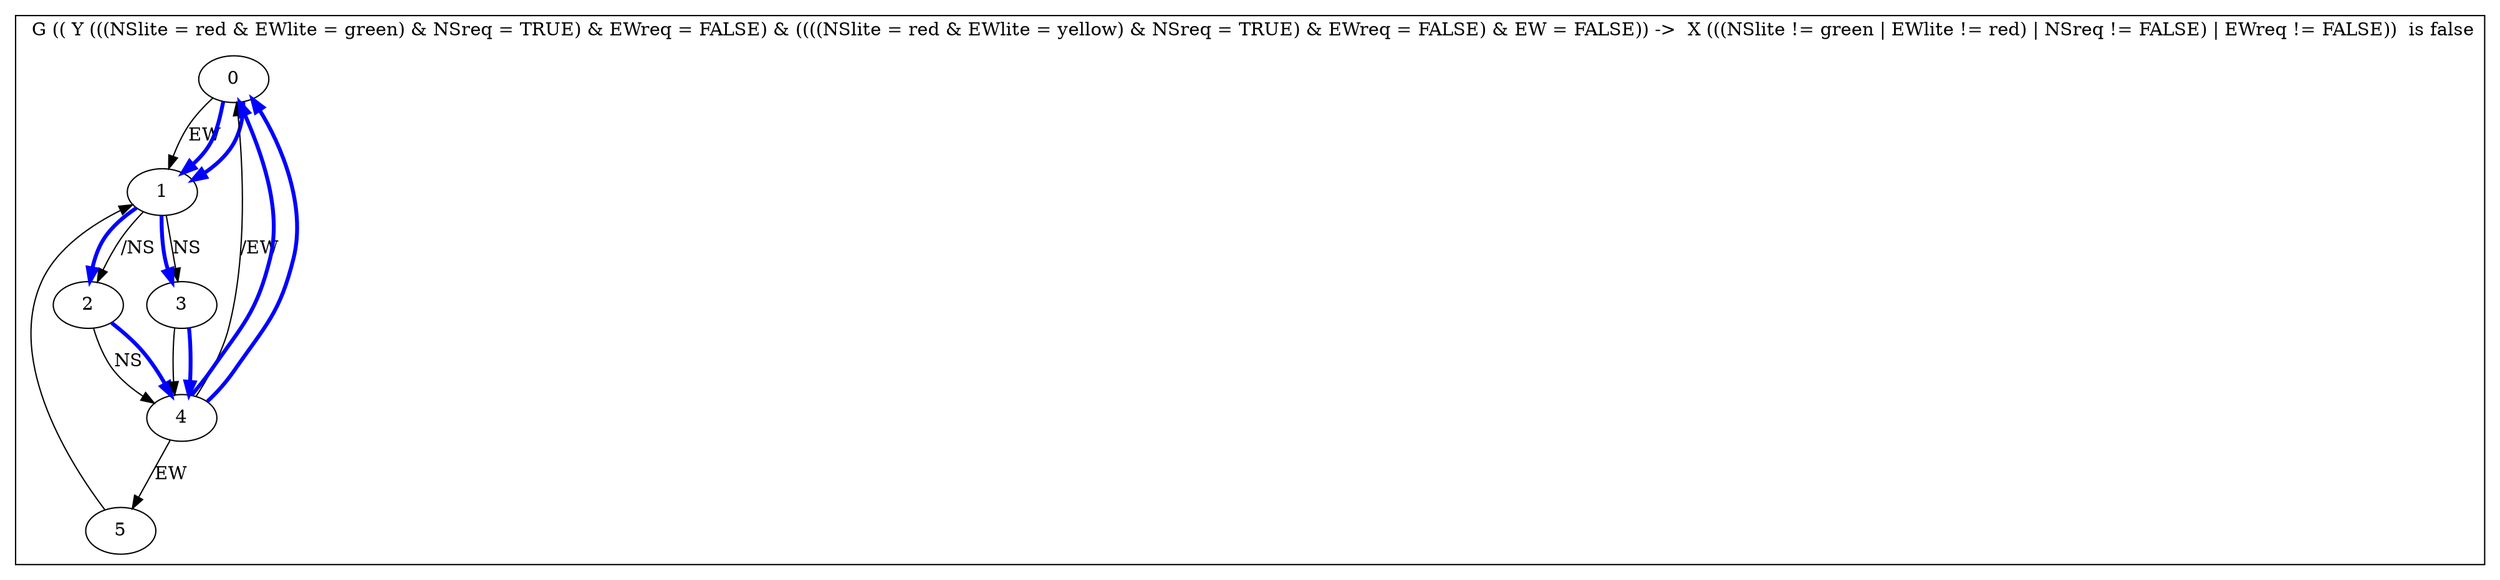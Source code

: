 digraph {
subgraph cluster_0 {
label=" G (( Y (((NSlite = red & EWlite = green) & NSreq = TRUE) & EWreq = FALSE) & ((((NSlite = red & EWlite = yellow) & NSreq = TRUE) & EWreq = FALSE) & EW = FALSE)) ->  X (((NSlite != green | EWlite != red) | NSreq != FALSE) | EWreq != FALSE))  is false";

0 -> 1[label="EW"];
1 -> 2[label="/NS"];
1 -> 3[label="NS"];
2 -> 4[label="NS"];
3 -> 4[label=""];
4 -> 5[label="EW"];
4 -> 0[label="/EW"];
5 -> 1[label=""];
0 -> 1[label="",color=blue,penwidth=3.0];
1 -> 3[label="",color=blue,penwidth=3.0];
3 -> 4[label="",color=blue,penwidth=3.0];
4 -> 0[label="",color=blue,penwidth=3.0];
0 -> 1[label="",color=blue,penwidth=3.0];
1 -> 2[label="",color=blue,penwidth=3.0];
2 -> 4[label="",color=blue,penwidth=3.0];
4 -> 0[label="",color=blue,penwidth=3.0];
}}
